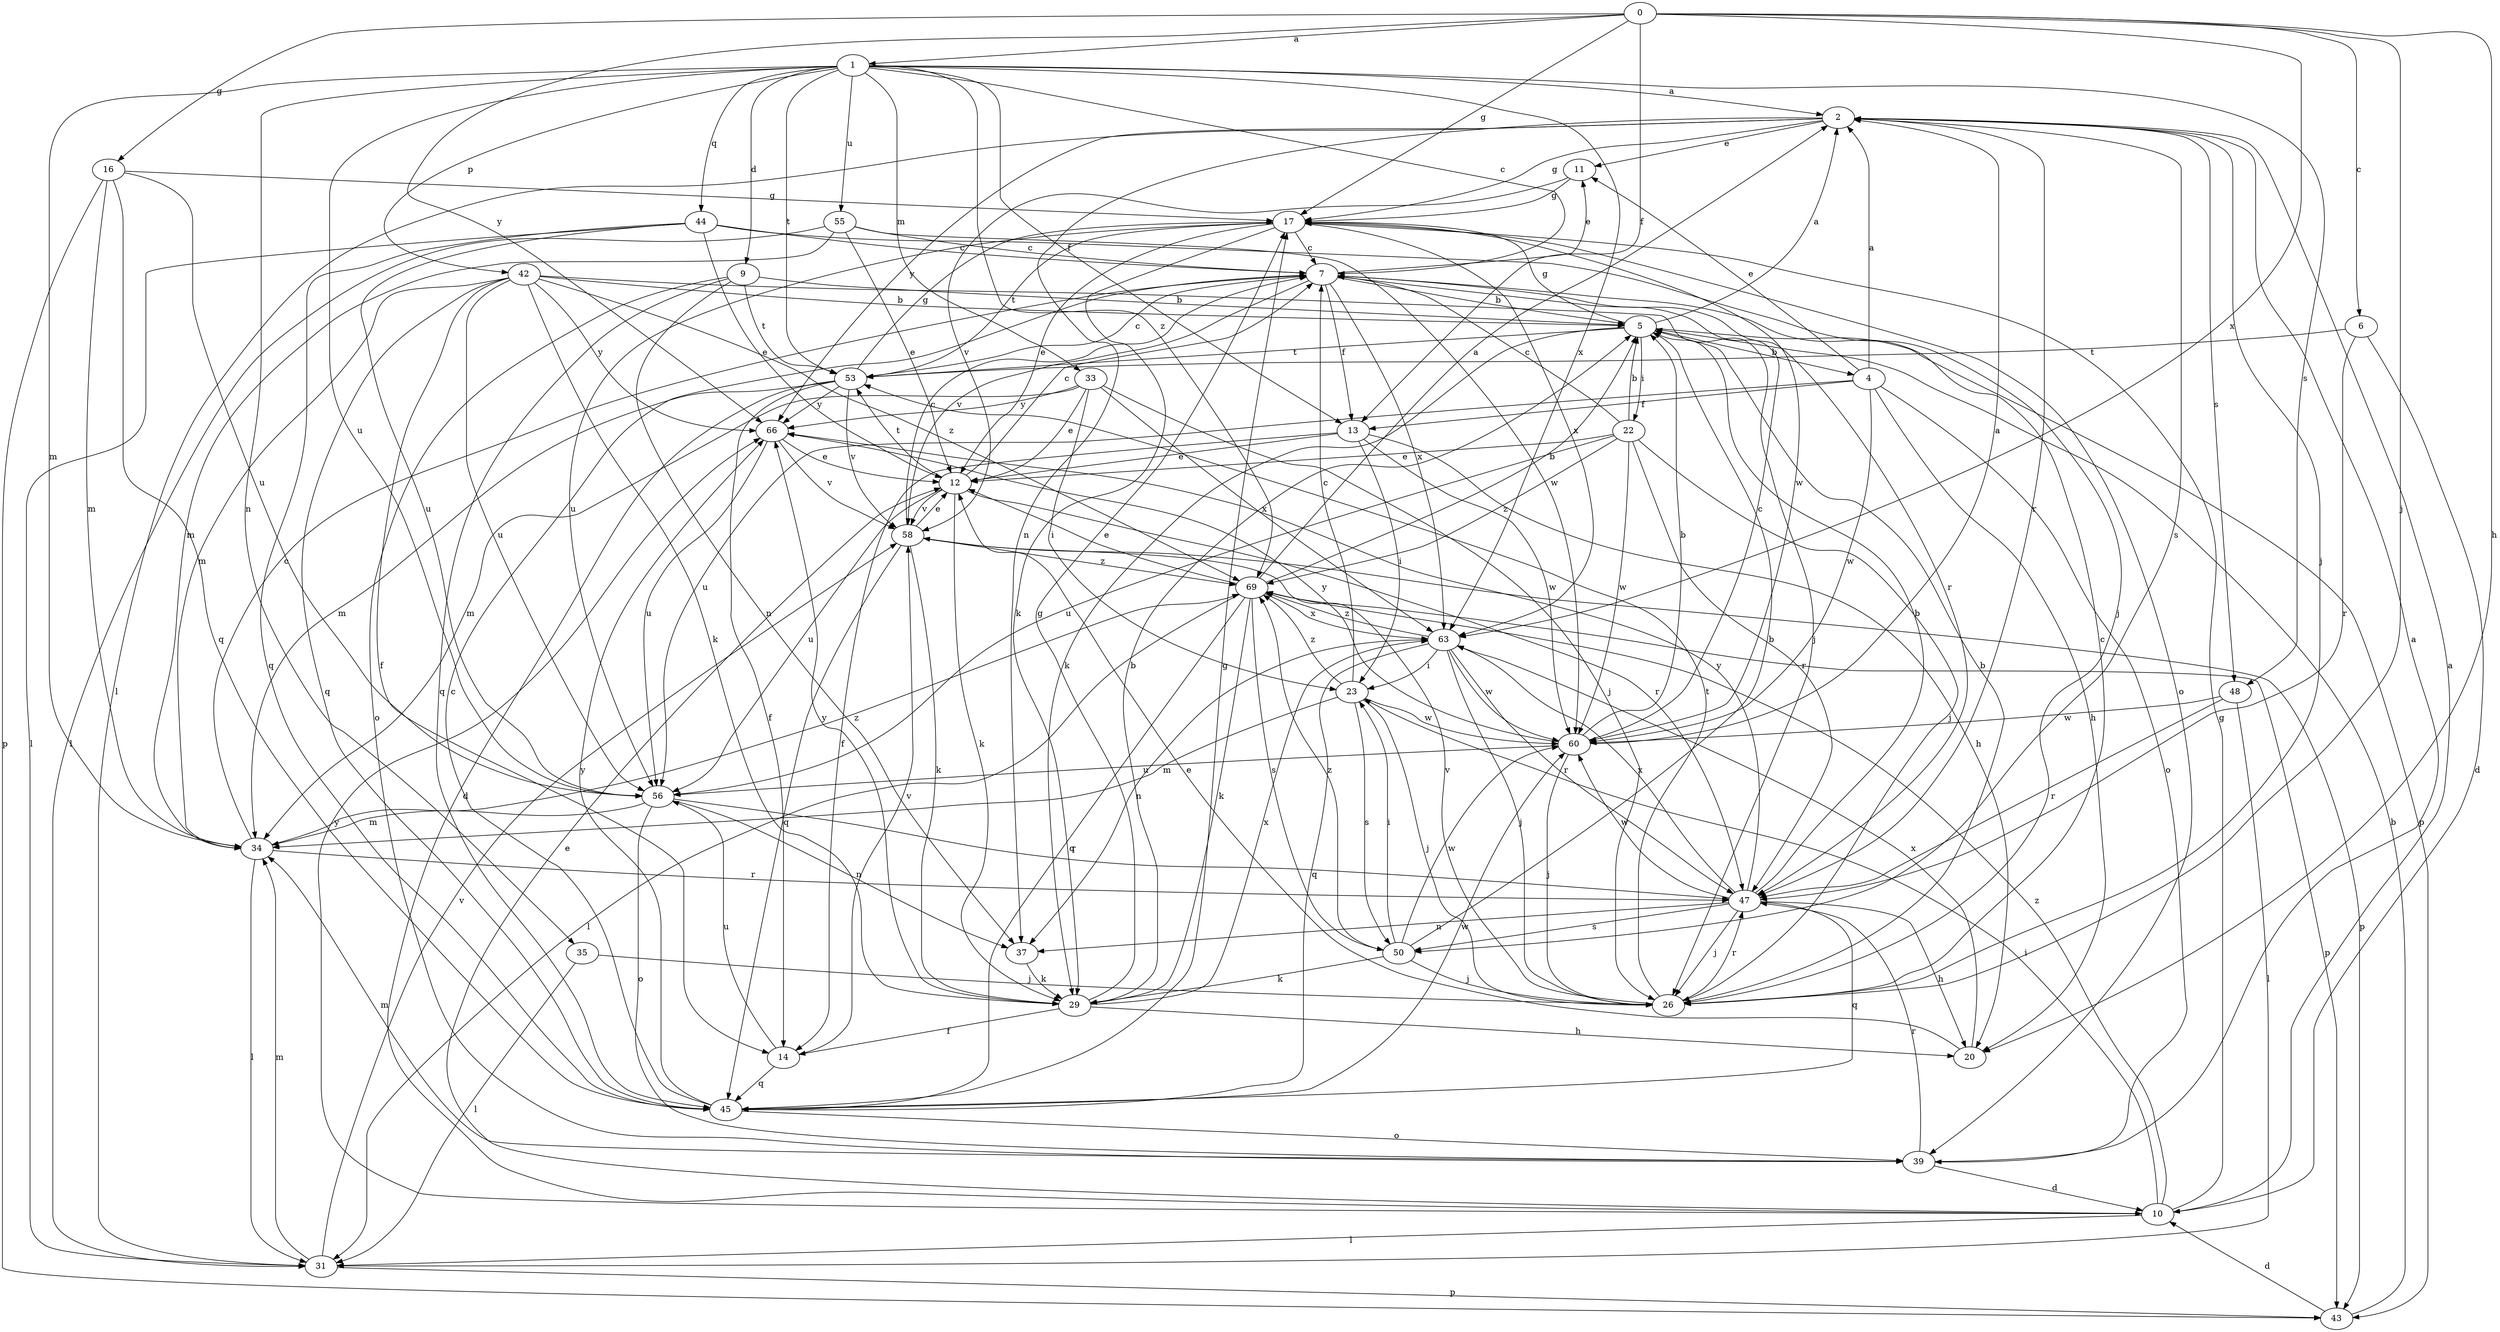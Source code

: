 strict digraph  {
0;
1;
2;
4;
5;
6;
7;
9;
10;
11;
12;
13;
14;
16;
17;
20;
22;
23;
26;
29;
31;
33;
34;
35;
37;
39;
42;
43;
44;
45;
47;
48;
50;
53;
55;
56;
58;
60;
63;
66;
69;
0 -> 1  [label=a];
0 -> 6  [label=c];
0 -> 13  [label=f];
0 -> 16  [label=g];
0 -> 17  [label=g];
0 -> 20  [label=h];
0 -> 26  [label=j];
0 -> 63  [label=x];
0 -> 66  [label=y];
1 -> 2  [label=a];
1 -> 7  [label=c];
1 -> 9  [label=d];
1 -> 13  [label=f];
1 -> 33  [label=m];
1 -> 34  [label=m];
1 -> 35  [label=n];
1 -> 42  [label=p];
1 -> 44  [label=q];
1 -> 48  [label=s];
1 -> 53  [label=t];
1 -> 55  [label=u];
1 -> 56  [label=u];
1 -> 63  [label=x];
1 -> 69  [label=z];
2 -> 11  [label=e];
2 -> 17  [label=g];
2 -> 26  [label=j];
2 -> 31  [label=l];
2 -> 37  [label=n];
2 -> 47  [label=r];
2 -> 48  [label=s];
2 -> 50  [label=s];
2 -> 66  [label=y];
4 -> 2  [label=a];
4 -> 11  [label=e];
4 -> 13  [label=f];
4 -> 20  [label=h];
4 -> 39  [label=o];
4 -> 56  [label=u];
4 -> 60  [label=w];
5 -> 2  [label=a];
5 -> 4  [label=b];
5 -> 17  [label=g];
5 -> 22  [label=i];
5 -> 29  [label=k];
5 -> 43  [label=p];
5 -> 53  [label=t];
6 -> 10  [label=d];
6 -> 47  [label=r];
6 -> 53  [label=t];
7 -> 5  [label=b];
7 -> 11  [label=e];
7 -> 13  [label=f];
7 -> 47  [label=r];
7 -> 58  [label=v];
7 -> 63  [label=x];
9 -> 5  [label=b];
9 -> 37  [label=n];
9 -> 39  [label=o];
9 -> 45  [label=q];
9 -> 53  [label=t];
10 -> 2  [label=a];
10 -> 12  [label=e];
10 -> 17  [label=g];
10 -> 23  [label=i];
10 -> 31  [label=l];
10 -> 66  [label=y];
10 -> 69  [label=z];
11 -> 17  [label=g];
11 -> 58  [label=v];
12 -> 7  [label=c];
12 -> 29  [label=k];
12 -> 47  [label=r];
12 -> 53  [label=t];
12 -> 56  [label=u];
12 -> 58  [label=v];
13 -> 12  [label=e];
13 -> 14  [label=f];
13 -> 20  [label=h];
13 -> 23  [label=i];
13 -> 60  [label=w];
14 -> 45  [label=q];
14 -> 56  [label=u];
14 -> 58  [label=v];
16 -> 17  [label=g];
16 -> 34  [label=m];
16 -> 43  [label=p];
16 -> 45  [label=q];
16 -> 56  [label=u];
17 -> 7  [label=c];
17 -> 12  [label=e];
17 -> 29  [label=k];
17 -> 39  [label=o];
17 -> 53  [label=t];
17 -> 56  [label=u];
17 -> 60  [label=w];
17 -> 63  [label=x];
20 -> 12  [label=e];
20 -> 63  [label=x];
22 -> 5  [label=b];
22 -> 7  [label=c];
22 -> 12  [label=e];
22 -> 26  [label=j];
22 -> 47  [label=r];
22 -> 56  [label=u];
22 -> 60  [label=w];
22 -> 69  [label=z];
23 -> 7  [label=c];
23 -> 26  [label=j];
23 -> 34  [label=m];
23 -> 50  [label=s];
23 -> 60  [label=w];
23 -> 69  [label=z];
26 -> 5  [label=b];
26 -> 7  [label=c];
26 -> 47  [label=r];
26 -> 53  [label=t];
26 -> 58  [label=v];
29 -> 5  [label=b];
29 -> 14  [label=f];
29 -> 17  [label=g];
29 -> 20  [label=h];
29 -> 63  [label=x];
29 -> 66  [label=y];
31 -> 34  [label=m];
31 -> 43  [label=p];
31 -> 58  [label=v];
33 -> 12  [label=e];
33 -> 23  [label=i];
33 -> 26  [label=j];
33 -> 34  [label=m];
33 -> 63  [label=x];
33 -> 66  [label=y];
34 -> 7  [label=c];
34 -> 31  [label=l];
34 -> 47  [label=r];
34 -> 69  [label=z];
35 -> 26  [label=j];
35 -> 31  [label=l];
37 -> 29  [label=k];
39 -> 2  [label=a];
39 -> 10  [label=d];
39 -> 34  [label=m];
39 -> 47  [label=r];
42 -> 5  [label=b];
42 -> 14  [label=f];
42 -> 26  [label=j];
42 -> 29  [label=k];
42 -> 34  [label=m];
42 -> 45  [label=q];
42 -> 56  [label=u];
42 -> 66  [label=y];
42 -> 69  [label=z];
43 -> 5  [label=b];
43 -> 10  [label=d];
44 -> 7  [label=c];
44 -> 12  [label=e];
44 -> 26  [label=j];
44 -> 31  [label=l];
44 -> 45  [label=q];
44 -> 56  [label=u];
45 -> 7  [label=c];
45 -> 17  [label=g];
45 -> 39  [label=o];
45 -> 60  [label=w];
45 -> 66  [label=y];
47 -> 5  [label=b];
47 -> 20  [label=h];
47 -> 26  [label=j];
47 -> 37  [label=n];
47 -> 45  [label=q];
47 -> 50  [label=s];
47 -> 60  [label=w];
47 -> 63  [label=x];
47 -> 66  [label=y];
48 -> 31  [label=l];
48 -> 47  [label=r];
48 -> 60  [label=w];
50 -> 5  [label=b];
50 -> 23  [label=i];
50 -> 26  [label=j];
50 -> 29  [label=k];
50 -> 60  [label=w];
50 -> 69  [label=z];
53 -> 7  [label=c];
53 -> 10  [label=d];
53 -> 14  [label=f];
53 -> 17  [label=g];
53 -> 34  [label=m];
53 -> 58  [label=v];
53 -> 66  [label=y];
55 -> 7  [label=c];
55 -> 12  [label=e];
55 -> 31  [label=l];
55 -> 34  [label=m];
55 -> 60  [label=w];
56 -> 34  [label=m];
56 -> 37  [label=n];
56 -> 39  [label=o];
56 -> 47  [label=r];
58 -> 7  [label=c];
58 -> 12  [label=e];
58 -> 29  [label=k];
58 -> 43  [label=p];
58 -> 45  [label=q];
58 -> 69  [label=z];
60 -> 2  [label=a];
60 -> 5  [label=b];
60 -> 7  [label=c];
60 -> 26  [label=j];
60 -> 56  [label=u];
60 -> 66  [label=y];
63 -> 23  [label=i];
63 -> 26  [label=j];
63 -> 37  [label=n];
63 -> 45  [label=q];
63 -> 47  [label=r];
63 -> 60  [label=w];
63 -> 69  [label=z];
66 -> 12  [label=e];
66 -> 56  [label=u];
66 -> 58  [label=v];
69 -> 2  [label=a];
69 -> 5  [label=b];
69 -> 12  [label=e];
69 -> 29  [label=k];
69 -> 31  [label=l];
69 -> 43  [label=p];
69 -> 45  [label=q];
69 -> 50  [label=s];
69 -> 63  [label=x];
}
